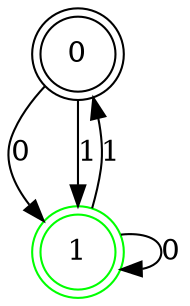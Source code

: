 digraph {
	node [color=black shape=doublecircle]
	0
	node [color=green shape=doublecircle]
	1
	0 -> 1 [label=0]
	0 -> 1 [label=1]
	1 -> 1 [label=0]
	1 -> 0 [label=1]
}

